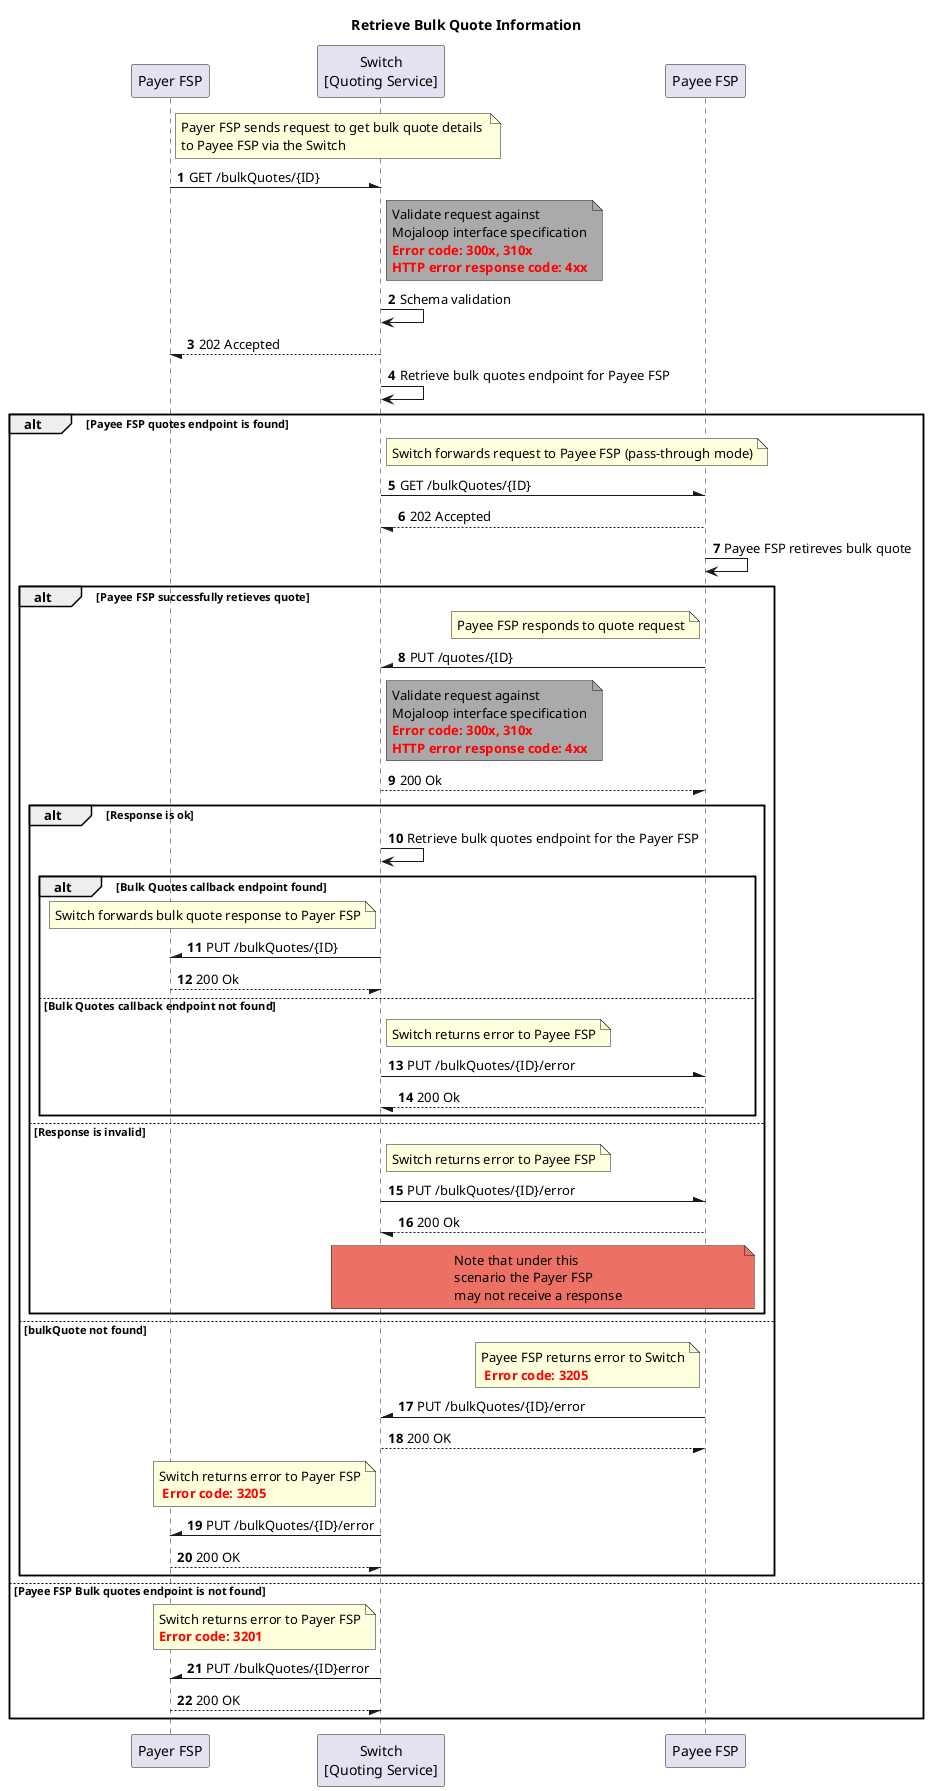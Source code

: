 /'*****
 License
 --------------
 Copyright © 2017 Bill & Melinda Gates Foundation
 The Mojaloop files are made available by the Bill & Melinda Gates Foundation under the Apache License, Version 2.0 (the "License") and you may not use these files except in compliance with the License. You may obtain a copy of the License at
 http://www.apache.org/licenses/LICENSE-2.0
 Unless required by applicable law or agreed to in writing, the Mojaloop files are distributed on an "AS IS" BASIS, WITHOUT WARRANTIES OR CONDITIONS OF ANY KIND, either express or implied. See the License for the specific language governing permissions and limitations under the License.
 Contributors
 --------------
 This is the official list of the Mojaloop project contributors for this file.
 Names of the original copyright holders (individuals or organizations)
 should be listed with a '*' in the first column. People who have
 contributed from an organization can be listed under the organization
 that actually holds the copyright for their contributions (see the
 Gates Foundation organization for an example). Those individuals should have
 their names indented and be marked with a '-'. Email address can be added
 optionally within square brackets <email>.
 * Gates Foundation
 - Name Surname <name.surname@gatesfoundation.com>

 * Sam Kummary <sam@modusbox.com>
 --------------
******'/
 
@startuml
Title Retrieve Bulk Quote Information
participant "Payer FSP" as PayerFSP
participant "Switch\n[Quoting Service]" as Switch
participant "Payee FSP" as PayeeFSP

autonumber
note right of PayerFSP: Payer FSP sends request to get bulk quote details \nto Payee FSP via the Switch
PayerFSP -\ Switch: GET /bulkQuotes/{ID}
note right of Switch #aaa
    Validate request against 
    Mojaloop interface specification
    **<color #red>Error code: 300x, 310x</color>**
    **<color #red>HTTP error response code: 4xx</color>**
end note
Switch -> Switch: Schema validation
PayerFSP \-- Switch: 202 Accepted
Switch -> Switch: Retrieve bulk quotes endpoint for Payee FSP
alt Payee FSP quotes endpoint is found
    note right of Switch: Switch forwards request to Payee FSP (pass-through mode)
    Switch -\ PayeeFSP: GET /bulkQuotes/{ID}
    PayeeFSP --/ Switch: 202 Accepted
    PayeeFSP -> PayeeFSP: Payee FSP retireves bulk quote
    alt Payee FSP successfully retieves quote
        note left of PayeeFSP: Payee FSP responds to quote request
        PayeeFSP -\ Switch: PUT /quotes/{ID}
        note right of Switch #aaa
            Validate request against 
            Mojaloop interface specification
            **<color #red>Error code: 300x, 310x</color>**
            **<color #red>HTTP error response code: 4xx</color>**
        end note
        Switch --/ PayeeFSP: 200 Ok
        alt Response is ok
            Switch -> Switch: Retrieve bulk quotes endpoint for the Payer FSP
            alt Bulk Quotes callback endpoint found
                note left of Switch: Switch forwards bulk quote response to Payer FSP
                Switch -\ PayerFSP: PUT /bulkQuotes/{ID}
                PayerFSP --/ Switch: 200 Ok    
            else Bulk Quotes callback endpoint not found
                note right of Switch: Switch returns error to Payee FSP
                Switch -\ PayeeFSP: PUT /bulkQuotes/{ID}/error
                PayeeFSP --/ Switch : 200 Ok
            end
        else Response is invalid
            note right of Switch: Switch returns error to Payee FSP
            Switch -\ PayeeFSP: PUT /bulkQuotes/{ID}/error
            PayeeFSP --/ Switch : 200 Ok
            note over Switch, PayeeFSP #ec7063: Note that under this\nscenario the Payer FSP\nmay not receive a response
        end

    else bulkQuote not found
        note left of PayeeFSP: Payee FSP returns error to Switch\n <color #red>**Error code: 3205**</color>
        PayeeFSP -\ Switch: PUT /bulkQuotes/{ID}/error
        Switch --/ PayeeFSP: 200 OK
        note left of Switch: Switch returns error to Payer FSP\n <color #red>**Error code: 3205**</color>
        Switch -\ PayerFSP: PUT /bulkQuotes/{ID}/error
        PayerFSP --/ Switch: 200 OK
    end
else Payee FSP Bulk quotes endpoint is not found
    note left of Switch
        Switch returns error to Payer FSP
        **<color #red>Error code: 3201</color>**
    end note
    PayerFSP /- Switch: PUT /bulkQuotes/{ID}error
    PayerFSP --/ Switch: 200 OK
end
@enduml
